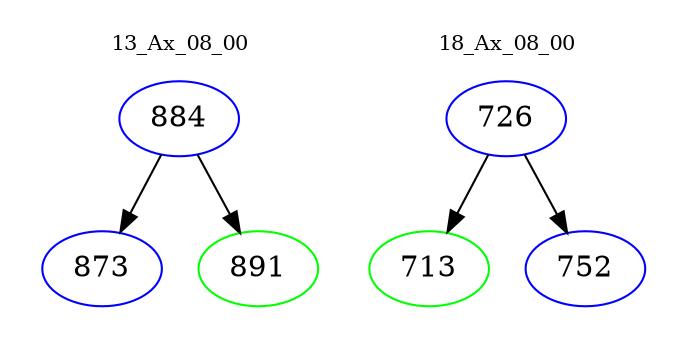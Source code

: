 digraph{
subgraph cluster_0 {
color = white
label = "13_Ax_08_00";
fontsize=10;
T0_884 [label="884", color="blue"]
T0_884 -> T0_873 [color="black"]
T0_873 [label="873", color="blue"]
T0_884 -> T0_891 [color="black"]
T0_891 [label="891", color="green"]
}
subgraph cluster_1 {
color = white
label = "18_Ax_08_00";
fontsize=10;
T1_726 [label="726", color="blue"]
T1_726 -> T1_713 [color="black"]
T1_713 [label="713", color="green"]
T1_726 -> T1_752 [color="black"]
T1_752 [label="752", color="blue"]
}
}
